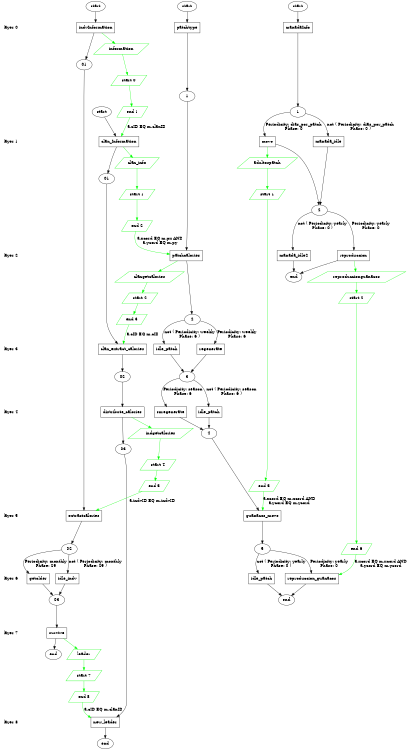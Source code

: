 digraph state_graph {
	rankdir=TB;
	size="8,5;"
	
	/* Layers */
	layer_0 [shape=plaintext, label="layer 0"];
	layer_0_b [style=invis, shape=point];
	layer_0_a [style=invis, shape=point];
	layer_0_b -> layer_0 [style=invis];
	layer_0 -> layer_0_a [style=invis];
	layer_1 [shape=plaintext, label="layer 1"];
	layer_1_b [style=invis, shape=point];
	layer_1_a [style=invis, shape=point];
	layer_1_b -> layer_1 [style=invis];
	layer_1 -> layer_1_a [style=invis];
	layer_0_a -> layer_1_b [style=invis];
	layer_2 [shape=plaintext, label="layer 2"];
	layer_2_b [style=invis, shape=point];
	layer_2_a [style=invis, shape=point];
	layer_2_b -> layer_2 [style=invis];
	layer_2 -> layer_2_a [style=invis];
	layer_1_a -> layer_2_b [style=invis];
	layer_3 [shape=plaintext, label="layer 3"];
	layer_3_b [style=invis, shape=point];
	layer_3_a [style=invis, shape=point];
	layer_3_b -> layer_3 [style=invis];
	layer_3 -> layer_3_a [style=invis];
	layer_2_a -> layer_3_b [style=invis];
	layer_4 [shape=plaintext, label="layer 4"];
	layer_4_b [style=invis, shape=point];
	layer_4_a [style=invis, shape=point];
	layer_4_b -> layer_4 [style=invis];
	layer_4 -> layer_4_a [style=invis];
	layer_3_a -> layer_4_b [style=invis];
	layer_5 [shape=plaintext, label="layer 5"];
	layer_5_b [style=invis, shape=point];
	layer_5_a [style=invis, shape=point];
	layer_5_b -> layer_5 [style=invis];
	layer_5 -> layer_5_a [style=invis];
	layer_4_a -> layer_5_b [style=invis];
	layer_6 [shape=plaintext, label="layer 6"];
	layer_6_b [style=invis, shape=point];
	layer_6_a [style=invis, shape=point];
	layer_6_b -> layer_6 [style=invis];
	layer_6 -> layer_6_a [style=invis];
	layer_5_a -> layer_6_b [style=invis];
	layer_7 [shape=plaintext, label="layer 7"];
	layer_7_b [style=invis, shape=point];
	layer_7_a [style=invis, shape=point];
	layer_7_b -> layer_7 [style=invis];
	layer_7 -> layer_7_a [style=invis];
	layer_6_a -> layer_7_b [style=invis];
	layer_8 [shape=plaintext, label="layer 8"];
	layer_8_b [style=invis, shape=point];
	layer_8_a [style=invis, shape=point];
	layer_8_b -> layer_8 [style=invis];
	layer_8 -> layer_8_a [style=invis];
	layer_7_a -> layer_8_b [style=invis];
	
	/* States */
	indv_end [label = "end"]
	indv_03 [label = "03"]
	indv_02 [label = "02"]
	indv_01 [label = "01"]
	indv_start [label = "start"]
	clan_end [label = "end"]
	clan_03 [label = "03"]
	clan_02 [label = "02"]
	clan_01 [label = "01"]
	clan_start [label = "start"]
	patch_end [label = "end"]
	patch_5 [label = "5"]
	patch_4 [label = "4"]
	patch_3 [label = "3"]
	patch_2 [label = "2"]
	patch_1 [label = "1"]
	patch_start [label = "start"]
	manada_guanacos_end [label = "end"]
	manada_guanacos_2 [label = "2"]
	manada_guanacos_1 [label = "1"]
	manada_guanacos_start [label = "start"]
	
	/* Functions */
	indv_indvInformation_start_01 [label = "indvInformation", shape = rect]
	indv_extractcalories_01_02 [label = "extractcalories", shape = rect]
	indv_getolder_02_03 [label = "getolder", shape = rect]
	indv_idle_indv_02_03 [label = "idle_indv", shape = rect]
	indv_survive_03_end [label = "survive", shape = rect]
	clan_clan_Information_start_01 [label = "clan_Information", shape = rect]
	clan_clan_extract_calories_01_02 [label = "clan_extract_calories", shape = rect]
	clan_distribute_calories_02_03 [label = "distribute_calories", shape = rect]
	clan_new_leader_03_end [label = "new_leader", shape = rect]
	patch_patchtype_start_1 [label = "patchtype", shape = rect]
	patch_patchcalories_1_2 [label = "patchcalories", shape = rect]
	patch_regenerate_2_3 [label = "regenerate", shape = rect]
	patch_idle_patch_2_3 [label = "idle_patch", shape = rect]
	patch_snregenerate_3_4 [label = "snregenerate", shape = rect]
	patch_idle_patch_3_4 [label = "idle_patch", shape = rect]
	patch_guanacos_move_4_5 [label = "guanacos_move", shape = rect]
	patch_reproduccion_guanacos_5_end [label = "reproduccion_guanacos", shape = rect]
	patch_idle_patch_5_end [label = "idle_patch", shape = rect]
	manada_guanacos_manadaInfo_start_1 [label = "manadaInfo", shape = rect]
	manada_guanacos_manada_idle_1_2 [label = "manada_idle", shape = rect]
	manada_guanacos_move_1_2 [label = "move", shape = rect]
	manada_guanacos_reproduccion_2_end [label = "reproduccion", shape = rect]
	manada_guanacos_manada_idle2_2_end [label = "manada_idle2", shape = rect]
	
	/* Message types */
	information_message [ label = "information" color="#00ff00" shape = parallelogram];
	information_message -> information_message_start_0 [ color="#00ff00" ];
	information_message_start_0 [ label = "start 0" color="#00ff00" shape = parallelogram];
	information_message_start_0 -> information_message_end_0 [ color="#00ff00" ];
	information_message_end_0 [ label = "end 1" color="#00ff00" shape = parallelogram];
	information_message_end_0 -> clan_clan_Information_start_01 [ color="#00ff00" label = "a.cID EQ m.clanID" ];
	indgetcalories_message [ label = "indgetcalories" color="#00ff00" shape = parallelogram];
	indgetcalories_message -> indgetcalories_message_start_0 [ color="#00ff00" ];
	indgetcalories_message_start_0 [ label = "start 4" color="#00ff00" shape = parallelogram];
	indgetcalories_message_start_0 -> indgetcalories_message_end_0 [ color="#00ff00" ];
	indgetcalories_message_end_0 [ label = "end 5" color="#00ff00" shape = parallelogram];
	indgetcalories_message_end_0 -> indv_extractcalories_01_02 [ color="#00ff00" label = "a.indvID EQ m.indvID" ];
	leader_message [ label = "leader" color="#00ff00" shape = parallelogram];
	leader_message -> leader_message_start_0 [ color="#00ff00" ];
	leader_message_start_0 [ label = "start 7" color="#00ff00" shape = parallelogram];
	leader_message_start_0 -> leader_message_end_0 [ color="#00ff00" ];
	leader_message_end_0 [ label = "end 8" color="#00ff00" shape = parallelogram];
	leader_message_end_0 -> clan_new_leader_03_end [ color="#00ff00" label = "a.cID EQ m.clanID" ];
	clan_info_message [ label = "clan_info" color="#00ff00" shape = parallelogram];
	clan_info_message -> clan_info_message_start_0 [ color="#00ff00" ];
	clan_info_message_start_0 [ label = "start 1" color="#00ff00" shape = parallelogram];
	clan_info_message_start_0 -> clan_info_message_end_0 [ color="#00ff00" ];
	clan_info_message_end_0 [ label = "end 2" color="#00ff00" shape = parallelogram];
	clan_info_message_end_0 -> patch_patchcalories_1_2 [ color="#00ff00" label = "a.xcord EQ m.px AND\na.ycord EQ m.py" ];
	clangetcalories_message [ label = "clangetcalories" color="#00ff00" shape = parallelogram];
	clangetcalories_message -> clangetcalories_message_start_0 [ color="#00ff00" ];
	clangetcalories_message_start_0 [ label = "start 2" color="#00ff00" shape = parallelogram];
	clangetcalories_message_start_0 -> clangetcalories_message_end_0 [ color="#00ff00" ];
	clangetcalories_message_end_0 [ label = "end 3" color="#00ff00" shape = parallelogram];
	clangetcalories_message_end_0 -> clan_clan_extract_calories_01_02 [ color="#00ff00" label = "a.cID EQ m.cID" ];
	adultospatch_message [ label = "adultospatch" color="#00ff00" shape = parallelogram];
	adultospatch_message -> adultospatch_message_start_0 [ color="#00ff00" ];
	adultospatch_message_start_0 [ label = "start 1" color="#00ff00" shape = parallelogram];
	adultospatch_message_start_0 -> adultospatch_message_end_0 [ color="#00ff00" ];
	adultospatch_message_end_0 [ label = "end 5" color="#00ff00" shape = parallelogram];
	adultospatch_message_end_0 -> patch_guanacos_move_4_5 [ color="#00ff00" label = "a.xcord EQ m.xcord AND\na.ycord EQ m.ycord" ];
	reproduccionguanacos_message [ label = "reproduccionguanacos" color="#00ff00" shape = parallelogram];
	reproduccionguanacos_message -> reproduccionguanacos_message_start_0 [ color="#00ff00" ];
	reproduccionguanacos_message_start_0 [ label = "start 2" color="#00ff00" shape = parallelogram];
	reproduccionguanacos_message_start_0 -> reproduccionguanacos_message_end_0 [ color="#00ff00" ];
	reproduccionguanacos_message_end_0 [ label = "end 6" color="#00ff00" shape = parallelogram];
	reproduccionguanacos_message_end_0 -> patch_reproduccion_guanacos_5_end [ color="#00ff00" label = "a.xcord EQ m.xcord AND\na.ycord EQ m.ycord" ];
	
	/* Transitions */
	indv_start -> indv_indvInformation_start_01;
	indv_indvInformation_start_01 -> indv_01;
	indv_01 -> indv_extractcalories_01_02;
	indv_extractcalories_01_02 -> indv_02;
	indv_02 -> indv_getolder_02_03 [ label = "Periodicity: monthly\nPhase: 29"];
	indv_getolder_02_03 -> indv_03;
	indv_02 -> indv_idle_indv_02_03 [ label = "not ( Periodicity: monthly\nPhase: 29 )"];
	indv_idle_indv_02_03 -> indv_03;
	indv_03 -> indv_survive_03_end;
	indv_survive_03_end -> indv_end;
	clan_start -> clan_clan_Information_start_01;
	clan_clan_Information_start_01 -> clan_01;
	clan_01 -> clan_clan_extract_calories_01_02;
	clan_clan_extract_calories_01_02 -> clan_02;
	clan_02 -> clan_distribute_calories_02_03;
	clan_distribute_calories_02_03 -> clan_03;
	clan_03 -> clan_new_leader_03_end;
	clan_new_leader_03_end -> clan_end;
	patch_start -> patch_patchtype_start_1;
	patch_patchtype_start_1 -> patch_1;
	patch_1 -> patch_patchcalories_1_2;
	patch_patchcalories_1_2 -> patch_2;
	patch_2 -> patch_regenerate_2_3 [ label = "Periodicity: weekly\nPhase: 6"];
	patch_regenerate_2_3 -> patch_3;
	patch_2 -> patch_idle_patch_2_3 [ label = "not ( Periodicity: weekly\nPhase: 6 )"];
	patch_idle_patch_2_3 -> patch_3;
	patch_3 -> patch_snregenerate_3_4 [ label = "Periodicity: season\nPhase: 6"];
	patch_snregenerate_3_4 -> patch_4;
	patch_3 -> patch_idle_patch_3_4 [ label = "not ( Periodicity: season\nPhase: 6 )"];
	patch_idle_patch_3_4 -> patch_4;
	patch_4 -> patch_guanacos_move_4_5;
	patch_guanacos_move_4_5 -> patch_5;
	patch_5 -> patch_reproduccion_guanacos_5_end [ label = "Periodicity: yearly\nPhase: 0"];
	patch_reproduccion_guanacos_5_end -> patch_end;
	patch_5 -> patch_idle_patch_5_end [ label = "not ( Periodicity: yearly\nPhase: 0 )"];
	patch_idle_patch_5_end -> patch_end;
	manada_guanacos_start -> manada_guanacos_manadaInfo_start_1;
	manada_guanacos_manadaInfo_start_1 -> manada_guanacos_1;
	manada_guanacos_1 -> manada_guanacos_manada_idle_1_2 [ label = "not ( Periodicity: dias_por_patch\nPhase: 0 )"];
	manada_guanacos_manada_idle_1_2 -> manada_guanacos_2;
	manada_guanacos_1 -> manada_guanacos_move_1_2 [ label = "Periodicity: dias_por_patch\nPhase: 0"];
	manada_guanacos_move_1_2 -> manada_guanacos_2;
	manada_guanacos_2 -> manada_guanacos_reproduccion_2_end [ label = "Periodicity: yearly\nPhase: 0"];
	manada_guanacos_reproduccion_2_end -> manada_guanacos_end;
	manada_guanacos_2 -> manada_guanacos_manada_idle2_2_end [ label = "not ( Periodicity: yearly\nPhase: 0 )"];
	manada_guanacos_manada_idle2_2_end -> manada_guanacos_end;
	
	/* Communications */
	indv_indvInformation_start_01 -> information_message [ color="#00ff00" ];
	indv_survive_03_end -> leader_message [ color="#00ff00" ];
	clan_clan_Information_start_01 -> clan_info_message [ color="#00ff00" ];
	clan_distribute_calories_02_03 -> indgetcalories_message [ color="#00ff00" ];
	patch_patchcalories_1_2 -> clangetcalories_message [ color="#00ff00" ];
	manada_guanacos_move_1_2 -> adultospatch_message [ color="#00ff00" ];
	manada_guanacos_reproduccion_2_end -> reproduccionguanacos_message [ color="#00ff00" ];
	{ rank=same; layer_0;  indv_indvInformation_start_01;  patch_patchtype_start_1;  manada_guanacos_manadaInfo_start_1; }
	{ rank=same; layer_0_b; }
	{ rank=same; layer_0_a; information_message_start_0; }
	{ rank=same; layer_1;  clan_clan_Information_start_01;  manada_guanacos_manada_idle_1_2;  manada_guanacos_move_1_2; }
	{ rank=same; layer_1_b; information_message_end_0; }
	{ rank=same; layer_1_a; clan_info_message_start_0; adultospatch_message_start_0; }
	{ rank=same; layer_2;  patch_patchcalories_1_2;  manada_guanacos_reproduccion_2_end;  manada_guanacos_manada_idle2_2_end; }
	{ rank=same; layer_2_b; clan_info_message_end_0; }
	{ rank=same; layer_2_a; clangetcalories_message_start_0; reproduccionguanacos_message_start_0; }
	{ rank=same; layer_3;  clan_clan_extract_calories_01_02;  patch_regenerate_2_3;  patch_idle_patch_2_3; }
	{ rank=same; layer_3_b; clangetcalories_message_end_0; }
	{ rank=same; layer_3_a; }
	{ rank=same; layer_4;  clan_distribute_calories_02_03;  patch_snregenerate_3_4;  patch_idle_patch_3_4; }
	{ rank=same; layer_4_b; }
	{ rank=same; layer_4_a; indgetcalories_message_start_0; }
	{ rank=same; layer_5;  indv_extractcalories_01_02;  patch_guanacos_move_4_5; }
	{ rank=same; layer_5_b; indgetcalories_message_end_0; adultospatch_message_end_0; }
	{ rank=same; layer_5_a; }
	{ rank=same; layer_6;  indv_getolder_02_03;  indv_idle_indv_02_03;  patch_reproduccion_guanacos_5_end;  patch_idle_patch_5_end; }
	{ rank=same; layer_6_b; reproduccionguanacos_message_end_0; }
	{ rank=same; layer_6_a; }
	{ rank=same; layer_7;  indv_survive_03_end; }
	{ rank=same; layer_7_b; }
	{ rank=same; layer_7_a; leader_message_start_0; }
	{ rank=same; layer_8;  clan_new_leader_03_end; }
	{ rank=same; layer_8_b; leader_message_end_0; }
	{ rank=same; layer_8_a; }
}